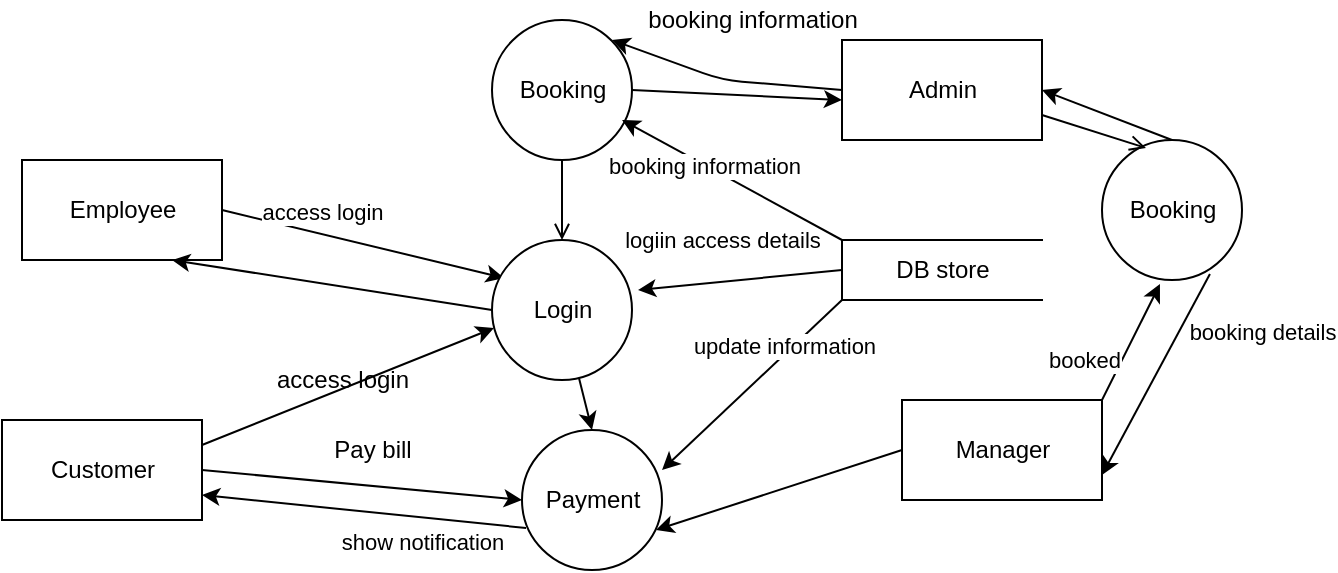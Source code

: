 <mxfile version="14.9.5" type="github">
  <diagram id="xLdLrQBlYUD0zDoestS4" name="Page-1">
    <mxGraphModel dx="854" dy="468" grid="1" gridSize="10" guides="1" tooltips="1" connect="1" arrows="1" fold="1" page="1" pageScale="1" pageWidth="850" pageHeight="1100" math="0" shadow="0">
      <root>
        <mxCell id="0" />
        <mxCell id="1" parent="0" />
        <mxCell id="dIO78Hw2aqxbaHB3qtlQ-1" value="Booking" style="shape=ellipse;html=1;dashed=0;whitespace=wrap;aspect=fixed;perimeter=ellipsePerimeter;" vertex="1" parent="1">
          <mxGeometry x="365" y="40" width="70" height="70" as="geometry" />
        </mxCell>
        <mxCell id="dIO78Hw2aqxbaHB3qtlQ-31" value="" style="edgeStyle=none;rounded=0;orthogonalLoop=1;jettySize=auto;html=1;entryX=0.086;entryY=0.271;entryDx=0;entryDy=0;entryPerimeter=0;exitX=1;exitY=0.5;exitDx=0;exitDy=0;" edge="1" parent="1" source="dIO78Hw2aqxbaHB3qtlQ-3" target="dIO78Hw2aqxbaHB3qtlQ-7">
          <mxGeometry relative="1" as="geometry">
            <mxPoint x="300" y="135" as="targetPoint" />
          </mxGeometry>
        </mxCell>
        <mxCell id="dIO78Hw2aqxbaHB3qtlQ-32" value="access login" style="edgeLabel;html=1;align=center;verticalAlign=middle;resizable=0;points=[];" vertex="1" connectable="0" parent="dIO78Hw2aqxbaHB3qtlQ-31">
          <mxGeometry x="-0.401" y="3" relative="1" as="geometry">
            <mxPoint x="7" y="-7" as="offset" />
          </mxGeometry>
        </mxCell>
        <mxCell id="dIO78Hw2aqxbaHB3qtlQ-3" value="Employee" style="html=1;dashed=0;whitespace=wrap;" vertex="1" parent="1">
          <mxGeometry x="130" y="110" width="100" height="50" as="geometry" />
        </mxCell>
        <mxCell id="dIO78Hw2aqxbaHB3qtlQ-4" value="Admin" style="html=1;dashed=0;whitespace=wrap;" vertex="1" parent="1">
          <mxGeometry x="540" y="50" width="100" height="50" as="geometry" />
        </mxCell>
        <mxCell id="dIO78Hw2aqxbaHB3qtlQ-5" value="Customer" style="html=1;dashed=0;whitespace=wrap;" vertex="1" parent="1">
          <mxGeometry x="120" y="240" width="100" height="50" as="geometry" />
        </mxCell>
        <mxCell id="dIO78Hw2aqxbaHB3qtlQ-6" value="Manager" style="html=1;dashed=0;whitespace=wrap;" vertex="1" parent="1">
          <mxGeometry x="570" y="230" width="100" height="50" as="geometry" />
        </mxCell>
        <mxCell id="dIO78Hw2aqxbaHB3qtlQ-37" value="" style="edgeStyle=none;rounded=0;orthogonalLoop=1;jettySize=auto;html=1;entryX=0.5;entryY=1;entryDx=0;entryDy=0;exitX=0.5;exitY=0;exitDx=0;exitDy=0;startArrow=open;startFill=0;endArrow=none;endFill=0;" edge="1" parent="1" source="dIO78Hw2aqxbaHB3qtlQ-7" target="dIO78Hw2aqxbaHB3qtlQ-1">
          <mxGeometry relative="1" as="geometry" />
        </mxCell>
        <mxCell id="dIO78Hw2aqxbaHB3qtlQ-38" value="" style="edgeStyle=none;rounded=0;orthogonalLoop=1;jettySize=auto;html=1;entryX=0.5;entryY=0;entryDx=0;entryDy=0;" edge="1" parent="1" source="dIO78Hw2aqxbaHB3qtlQ-7" target="dIO78Hw2aqxbaHB3qtlQ-8">
          <mxGeometry relative="1" as="geometry" />
        </mxCell>
        <mxCell id="dIO78Hw2aqxbaHB3qtlQ-7" value="Login" style="shape=ellipse;html=1;dashed=0;whitespace=wrap;aspect=fixed;perimeter=ellipsePerimeter;" vertex="1" parent="1">
          <mxGeometry x="365" y="150" width="70" height="70" as="geometry" />
        </mxCell>
        <mxCell id="dIO78Hw2aqxbaHB3qtlQ-8" value="Payment" style="shape=ellipse;html=1;dashed=0;whitespace=wrap;aspect=fixed;perimeter=ellipsePerimeter;" vertex="1" parent="1">
          <mxGeometry x="380" y="245" width="70" height="70" as="geometry" />
        </mxCell>
        <mxCell id="dIO78Hw2aqxbaHB3qtlQ-9" value="DB store" style="html=1;dashed=0;whitespace=wrap;shape=partialRectangle;right=0;" vertex="1" parent="1">
          <mxGeometry x="540" y="150" width="100" height="30" as="geometry" />
        </mxCell>
        <mxCell id="dIO78Hw2aqxbaHB3qtlQ-10" value="" style="endArrow=classic;html=1;exitX=0;exitY=0.5;exitDx=0;exitDy=0;entryX=1.043;entryY=0.357;entryDx=0;entryDy=0;entryPerimeter=0;exitPerimeter=0;" edge="1" parent="1" source="dIO78Hw2aqxbaHB3qtlQ-9" target="dIO78Hw2aqxbaHB3qtlQ-7">
          <mxGeometry width="50" height="50" relative="1" as="geometry">
            <mxPoint x="480" y="170" as="sourcePoint" />
            <mxPoint x="530" y="120" as="targetPoint" />
          </mxGeometry>
        </mxCell>
        <mxCell id="dIO78Hw2aqxbaHB3qtlQ-19" value="logiin access details" style="edgeLabel;html=1;align=center;verticalAlign=middle;resizable=0;points=[];" vertex="1" connectable="0" parent="dIO78Hw2aqxbaHB3qtlQ-10">
          <mxGeometry x="-0.445" y="3" relative="1" as="geometry">
            <mxPoint x="-32" y="-21" as="offset" />
          </mxGeometry>
        </mxCell>
        <mxCell id="dIO78Hw2aqxbaHB3qtlQ-11" value="" style="endArrow=classic;html=1;exitX=0;exitY=0;exitDx=0;exitDy=0;entryX=0.929;entryY=0.714;entryDx=0;entryDy=0;entryPerimeter=0;" edge="1" parent="1" source="dIO78Hw2aqxbaHB3qtlQ-9" target="dIO78Hw2aqxbaHB3qtlQ-1">
          <mxGeometry width="50" height="50" relative="1" as="geometry">
            <mxPoint x="511.99" y="65.01" as="sourcePoint" />
            <mxPoint x="430" y="90" as="targetPoint" />
          </mxGeometry>
        </mxCell>
        <mxCell id="dIO78Hw2aqxbaHB3qtlQ-18" value="booking information" style="edgeLabel;html=1;align=center;verticalAlign=middle;resizable=0;points=[];" vertex="1" connectable="0" parent="dIO78Hw2aqxbaHB3qtlQ-11">
          <mxGeometry x="0.25" y="1" relative="1" as="geometry">
            <mxPoint y="-1" as="offset" />
          </mxGeometry>
        </mxCell>
        <mxCell id="dIO78Hw2aqxbaHB3qtlQ-12" value="" style="endArrow=classic;html=1;exitX=0;exitY=1;exitDx=0;exitDy=0;exitPerimeter=0;entryX=1;entryY=0.286;entryDx=0;entryDy=0;entryPerimeter=0;" edge="1" parent="1" source="dIO78Hw2aqxbaHB3qtlQ-9" target="dIO78Hw2aqxbaHB3qtlQ-8">
          <mxGeometry width="50" height="50" relative="1" as="geometry">
            <mxPoint x="555" y="180" as="sourcePoint" />
            <mxPoint x="425" y="265" as="targetPoint" />
          </mxGeometry>
        </mxCell>
        <mxCell id="dIO78Hw2aqxbaHB3qtlQ-17" value="update information" style="edgeLabel;html=1;align=center;verticalAlign=middle;resizable=0;points=[];" vertex="1" connectable="0" parent="dIO78Hw2aqxbaHB3qtlQ-12">
          <mxGeometry x="-0.405" y="-4" relative="1" as="geometry">
            <mxPoint as="offset" />
          </mxGeometry>
        </mxCell>
        <mxCell id="dIO78Hw2aqxbaHB3qtlQ-14" value="" style="endArrow=classic;html=1;exitX=0;exitY=0.5;exitDx=0;exitDy=0;entryX=1.043;entryY=0.357;entryDx=0;entryDy=0;entryPerimeter=0;" edge="1" parent="1" source="dIO78Hw2aqxbaHB3qtlQ-4">
          <mxGeometry width="50" height="50" relative="1" as="geometry">
            <mxPoint x="511.99" y="30.01" as="sourcePoint" />
            <mxPoint x="425" y="50" as="targetPoint" />
            <Array as="points">
              <mxPoint x="480" y="70" />
            </Array>
          </mxGeometry>
        </mxCell>
        <mxCell id="dIO78Hw2aqxbaHB3qtlQ-15" value="" style="endArrow=classic;html=1;entryX=0;entryY=0.5;entryDx=0;entryDy=0;exitX=1;exitY=0.5;exitDx=0;exitDy=0;" edge="1" parent="1" source="dIO78Hw2aqxbaHB3qtlQ-5" target="dIO78Hw2aqxbaHB3qtlQ-8">
          <mxGeometry width="50" height="50" relative="1" as="geometry">
            <mxPoint x="110" y="370" as="sourcePoint" />
            <mxPoint x="240" y="264.99" as="targetPoint" />
          </mxGeometry>
        </mxCell>
        <mxCell id="dIO78Hw2aqxbaHB3qtlQ-16" value="Pay bill" style="text;html=1;align=center;verticalAlign=middle;resizable=0;points=[];autosize=1;strokeColor=none;" vertex="1" parent="1">
          <mxGeometry x="280" y="245" width="50" height="20" as="geometry" />
        </mxCell>
        <mxCell id="dIO78Hw2aqxbaHB3qtlQ-20" value="" style="endArrow=classic;html=1;exitX=1;exitY=0.25;exitDx=0;exitDy=0;entryX=0.014;entryY=0.629;entryDx=0;entryDy=0;entryPerimeter=0;" edge="1" parent="1" source="dIO78Hw2aqxbaHB3qtlQ-5" target="dIO78Hw2aqxbaHB3qtlQ-7">
          <mxGeometry width="50" height="50" relative="1" as="geometry">
            <mxPoint x="323.49" y="190" as="sourcePoint" />
            <mxPoint x="360" y="180" as="targetPoint" />
          </mxGeometry>
        </mxCell>
        <mxCell id="dIO78Hw2aqxbaHB3qtlQ-21" value="access login" style="text;html=1;align=center;verticalAlign=middle;resizable=0;points=[];autosize=1;strokeColor=none;" vertex="1" parent="1">
          <mxGeometry x="250" y="210" width="80" height="20" as="geometry" />
        </mxCell>
        <mxCell id="dIO78Hw2aqxbaHB3qtlQ-22" value="booking information" style="text;html=1;align=center;verticalAlign=middle;resizable=0;points=[];autosize=1;strokeColor=none;" vertex="1" parent="1">
          <mxGeometry x="435" y="30" width="120" height="20" as="geometry" />
        </mxCell>
        <mxCell id="dIO78Hw2aqxbaHB3qtlQ-24" value="Booking" style="shape=ellipse;html=1;dashed=0;whitespace=wrap;aspect=fixed;perimeter=ellipsePerimeter;" vertex="1" parent="1">
          <mxGeometry x="670" y="100" width="70" height="70" as="geometry" />
        </mxCell>
        <mxCell id="dIO78Hw2aqxbaHB3qtlQ-25" value="" style="endArrow=classic;html=1;entryX=0.414;entryY=1.029;entryDx=0;entryDy=0;exitX=1;exitY=0;exitDx=0;exitDy=0;entryPerimeter=0;" edge="1" parent="1" source="dIO78Hw2aqxbaHB3qtlQ-6" target="dIO78Hw2aqxbaHB3qtlQ-24">
          <mxGeometry width="50" height="50" relative="1" as="geometry">
            <mxPoint x="670" y="240" as="sourcePoint" />
            <mxPoint x="830" y="240" as="targetPoint" />
          </mxGeometry>
        </mxCell>
        <mxCell id="dIO78Hw2aqxbaHB3qtlQ-26" value="booked&lt;span style=&quot;color: rgba(0 , 0 , 0 , 0) ; font-family: monospace ; font-size: 0px ; background-color: rgb(248 , 249 , 250)&quot;&gt;%3CmxGraphModel%3E%3Croot%3E%3CmxCell%20id%3D%220%22%2F%3E%3CmxCell%20id%3D%221%22%20parent%3D%220%22%2F%3E%3CmxCell%20id%3D%222%22%20value%3D%22%22%20style%3D%22endArrow%3Dclassic%3Bhtml%3D1%3BentryX%3D0%3BentryY%3D0.5%3BentryDx%3D0%3BentryDy%3D0%3BexitX%3D1%3BexitY%3D0.5%3BexitDx%3D0%3BexitDy%3D0%3B%22%20edge%3D%221%22%20parent%3D%221%22%3E%3CmxGeometry%20width%3D%2250%22%20height%3D%2250%22%20relative%3D%221%22%20as%3D%22geometry%22%3E%3CmxPoint%20x%3D%22220%22%20y%3D%22265%22%20as%3D%22sourcePoint%22%2F%3E%3CmxPoint%20x%3D%22380%22%20y%3D%22265%22%20as%3D%22targetPoint%22%2F%3E%3C%2FmxGeometry%3E%3C%2FmxCell%3E%3C%2Froot%3E%3C%2FmxGraphModel%3E&lt;/span&gt;" style="edgeLabel;html=1;align=center;verticalAlign=middle;resizable=0;points=[];" vertex="1" connectable="0" parent="dIO78Hw2aqxbaHB3qtlQ-25">
          <mxGeometry x="-0.351" relative="1" as="geometry">
            <mxPoint x="-19" y="-1" as="offset" />
          </mxGeometry>
        </mxCell>
        <mxCell id="dIO78Hw2aqxbaHB3qtlQ-27" value="" style="endArrow=classic;html=1;entryX=1;entryY=0.75;entryDx=0;entryDy=0;exitX=0.771;exitY=0.957;exitDx=0;exitDy=0;exitPerimeter=0;" edge="1" parent="1" source="dIO78Hw2aqxbaHB3qtlQ-24" target="dIO78Hw2aqxbaHB3qtlQ-6">
          <mxGeometry width="50" height="50" relative="1" as="geometry">
            <mxPoint x="620" y="200" as="sourcePoint" />
            <mxPoint x="780" y="200" as="targetPoint" />
          </mxGeometry>
        </mxCell>
        <mxCell id="dIO78Hw2aqxbaHB3qtlQ-28" value="booking details" style="edgeLabel;html=1;align=center;verticalAlign=middle;resizable=0;points=[];" vertex="1" connectable="0" parent="dIO78Hw2aqxbaHB3qtlQ-27">
          <mxGeometry x="-0.468" y="3" relative="1" as="geometry">
            <mxPoint x="38" as="offset" />
          </mxGeometry>
        </mxCell>
        <mxCell id="dIO78Hw2aqxbaHB3qtlQ-29" value="" style="endArrow=classic;html=1;entryX=0;entryY=0.6;entryDx=0;entryDy=0;exitX=1;exitY=0.5;exitDx=0;exitDy=0;entryPerimeter=0;" edge="1" parent="1" source="dIO78Hw2aqxbaHB3qtlQ-1" target="dIO78Hw2aqxbaHB3qtlQ-4">
          <mxGeometry width="50" height="50" relative="1" as="geometry">
            <mxPoint x="440" y="75" as="sourcePoint" />
            <mxPoint x="595" y="74.5" as="targetPoint" />
          </mxGeometry>
        </mxCell>
        <mxCell id="dIO78Hw2aqxbaHB3qtlQ-33" value="" style="endArrow=classic;html=1;entryX=0.75;entryY=1;entryDx=0;entryDy=0;exitX=0;exitY=0.5;exitDx=0;exitDy=0;" edge="1" parent="1" source="dIO78Hw2aqxbaHB3qtlQ-7" target="dIO78Hw2aqxbaHB3qtlQ-3">
          <mxGeometry width="50" height="50" relative="1" as="geometry">
            <mxPoint x="260" y="305" as="sourcePoint" />
            <mxPoint x="420" y="305" as="targetPoint" />
          </mxGeometry>
        </mxCell>
        <mxCell id="dIO78Hw2aqxbaHB3qtlQ-34" value="" style="endArrow=classic;html=1;entryX=1;entryY=0.75;entryDx=0;entryDy=0;exitX=0.029;exitY=0.7;exitDx=0;exitDy=0;exitPerimeter=0;" edge="1" parent="1" source="dIO78Hw2aqxbaHB3qtlQ-8" target="dIO78Hw2aqxbaHB3qtlQ-5">
          <mxGeometry width="50" height="50" relative="1" as="geometry">
            <mxPoint x="380" y="280" as="sourcePoint" />
            <mxPoint x="220" y="273.53" as="targetPoint" />
          </mxGeometry>
        </mxCell>
        <mxCell id="dIO78Hw2aqxbaHB3qtlQ-35" value="show notification" style="edgeLabel;html=1;align=center;verticalAlign=middle;resizable=0;points=[];" vertex="1" connectable="0" parent="dIO78Hw2aqxbaHB3qtlQ-34">
          <mxGeometry x="-0.426" y="3" relative="1" as="geometry">
            <mxPoint x="-6" y="8" as="offset" />
          </mxGeometry>
        </mxCell>
        <mxCell id="dIO78Hw2aqxbaHB3qtlQ-36" value="" style="endArrow=classic;html=1;entryX=0.957;entryY=0.714;entryDx=0;entryDy=0;exitX=0;exitY=0.5;exitDx=0;exitDy=0;entryPerimeter=0;" edge="1" parent="1" source="dIO78Hw2aqxbaHB3qtlQ-6" target="dIO78Hw2aqxbaHB3qtlQ-8">
          <mxGeometry width="50" height="50" relative="1" as="geometry">
            <mxPoint x="280" y="325" as="sourcePoint" />
            <mxPoint x="440" y="325" as="targetPoint" />
          </mxGeometry>
        </mxCell>
        <mxCell id="dIO78Hw2aqxbaHB3qtlQ-39" value="" style="endArrow=classic;html=1;exitX=0.5;exitY=0;exitDx=0;exitDy=0;entryX=1;entryY=0.5;entryDx=0;entryDy=0;" edge="1" parent="1" source="dIO78Hw2aqxbaHB3qtlQ-24" target="dIO78Hw2aqxbaHB3qtlQ-4">
          <mxGeometry width="50" height="50" relative="1" as="geometry">
            <mxPoint x="770" y="250" as="sourcePoint" />
            <mxPoint x="800" y="140" as="targetPoint" />
          </mxGeometry>
        </mxCell>
        <mxCell id="dIO78Hw2aqxbaHB3qtlQ-40" value="" style="endArrow=none;html=1;exitX=0.314;exitY=0.057;exitDx=0;exitDy=0;entryX=1;entryY=0.75;entryDx=0;entryDy=0;exitPerimeter=0;startArrow=open;startFill=0;endFill=0;" edge="1" parent="1" source="dIO78Hw2aqxbaHB3qtlQ-24" target="dIO78Hw2aqxbaHB3qtlQ-4">
          <mxGeometry width="50" height="50" relative="1" as="geometry">
            <mxPoint x="715" y="110" as="sourcePoint" />
            <mxPoint x="650" y="85" as="targetPoint" />
          </mxGeometry>
        </mxCell>
      </root>
    </mxGraphModel>
  </diagram>
</mxfile>

